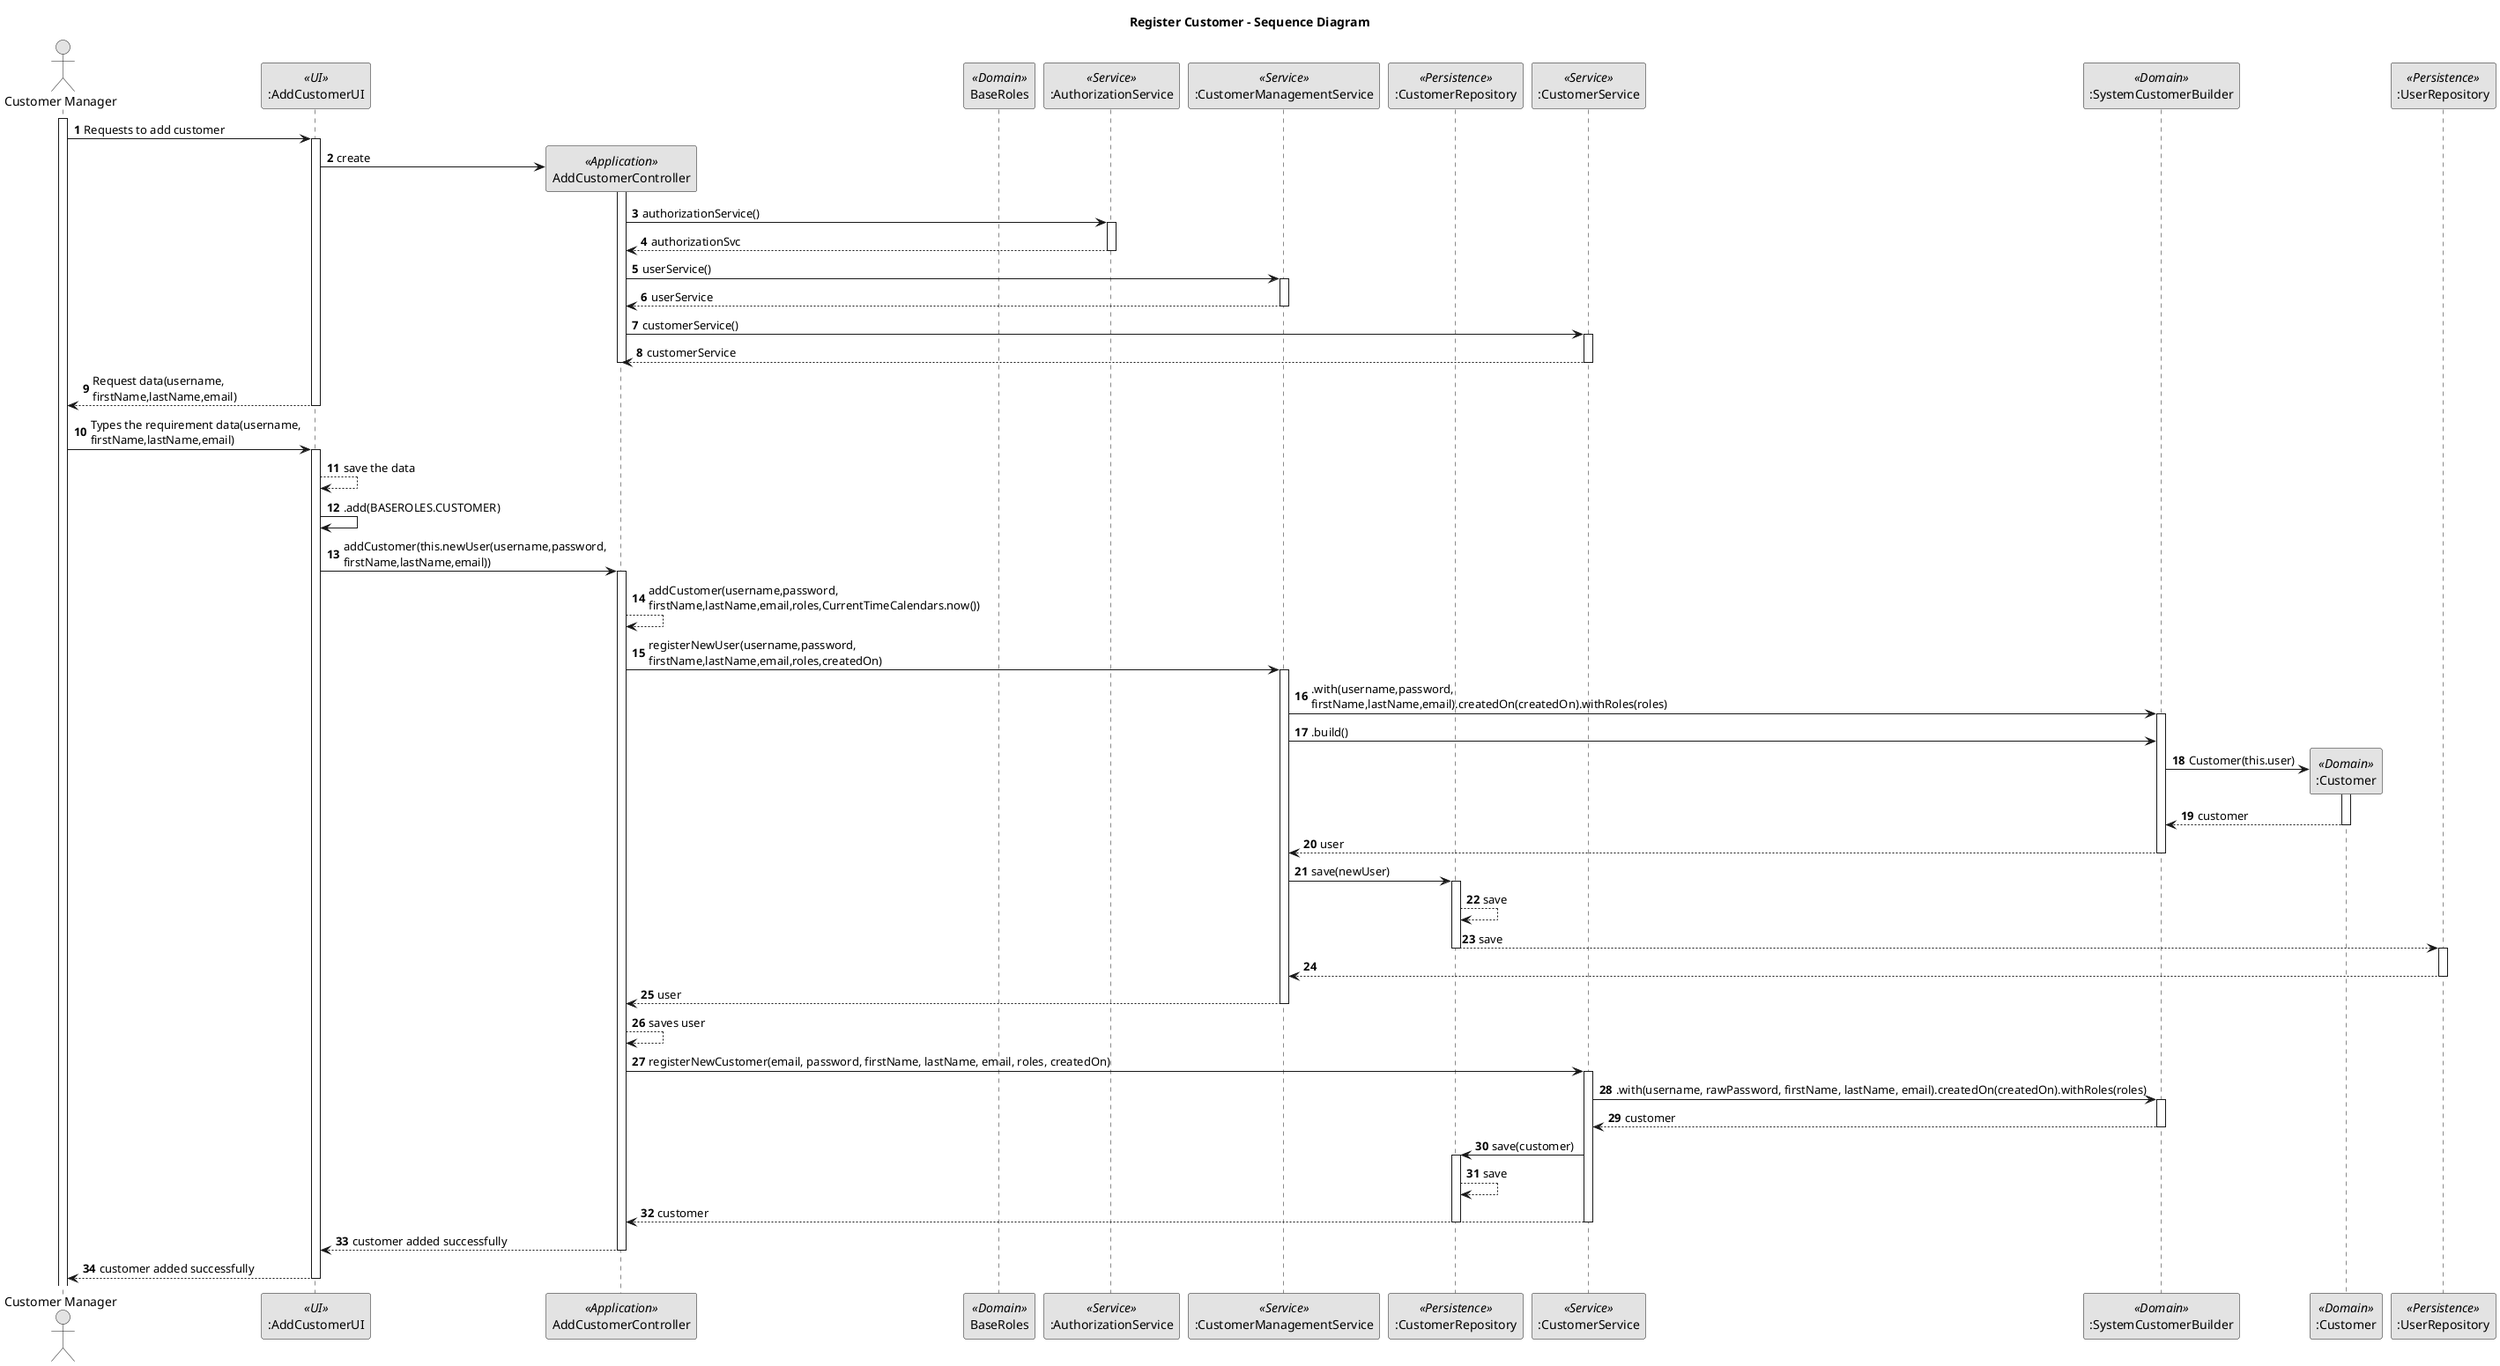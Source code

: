 @startuml
'https://plantuml.com/use-case-diagram
skinparam monochrome true
skinparam packageStyle rectangle
skinparam shadowing false
autonumber

title Register Customer - Sequence Diagram


actor "Customer Manager" as CM
participant ":AddCustomerUI" as UI <<UI>>
participant "AddCustomerController" as Controller <<Application>>
participant "BaseRoles" as role <<Domain>>
participant ":AuthorizationService" as auth <<Service>>
participant ":CustomerManagementService" as customerSvc <<Service>>
participant ":SystemCustomerBuilder" as builder <<Domain>>
participant ":CustomerRepository" as cstmrRepo <<Persistence>>
participant ":CustomerService" as service <<Service>>
participant ":CustomerBuilder" as builder <<Domain>>
participant ":Customer" as cstmr <<Domain>>
participant ":UserRepository" as userRepo <<Persistence>>


activate CM
    CM -> UI: Requests to add customer
    activate UI
        UI -> Controller **: create
        activate Controller
        Controller -> auth: authorizationService()
        activate auth
            auth --> Controller : authorizationSvc
        deactivate auth
        Controller -> customerSvc: userService()
        activate customerSvc
            customerSvc --> Controller: userService
        deactivate customerSvc
        Controller -> service: customerService()
        activate service
            service --> Controller: customerService
        deactivate service
        deactivate Controller
    UI --> CM: Request data(username,\nfirstName,lastName,email)
    deactivate UI
    CM -> UI: Types the requirement data(username,\nfirstName,lastName,email)
    activate UI
    UI --> UI: save the data

       UI -> UI: .add(BASEROLES.CUSTOMER)
         UI -> Controller: addCustomer(this.newUser(username,password,\nfirstName,lastName,email))
         activate Controller
            Controller --> Controller: addCustomer(username,password,\nfirstName,lastName,email,roles,CurrentTimeCalendars.now())

            Controller -> customerSvc: registerNewUser(username,password,\nfirstName,lastName,email,roles,createdOn)
            activate customerSvc
            customerSvc -> builder: .with(username,password,\nfirstName,lastName,email).createdOn(createdOn).withRoles(roles)
            activate builder
            customerSvc -> builder: .build()
            builder -> cstmr**: Customer(this.user)
                                      activate cstmr
                                        cstmr-->builder: customer
                                        deactivate cstmr
            builder --> customerSvc: user
            deactivate builder
            customerSvc -> cstmrRepo: save(newUser)
            activate cstmrRepo
            cstmrRepo-->cstmrRepo: save
cstmrRepo--> userRepo : save
deactivate cstmrRepo
            activate userRepo
userRepo --> customerSvc
deactivate userRepo
            customerSvc--> Controller: user
             deactivate cstmrRepo
            deactivate customerSvc

            Controller --> Controller: saves user
           Controller -> service: registerNewCustomer(email, password, firstName, lastName, email, roles, createdOn)
                       activate service
                       service -> builder: .with(username, rawPassword, firstName, lastName, email).createdOn(createdOn).withRoles(roles)
                       activate builder

                       builder --> service: customer
                       deactivate builder
                       service -> cstmrRepo: save(customer)
                       activate cstmrRepo
                       cstmrRepo-->cstmrRepo: save
                       service--> Controller: customer
                       deactivate cstmrRepo
                       deactivate service
            Controller --> UI: customer added successfully
            deactivate Controller
            UI --> CM: customer added successfully
    deactivate UI

     @enduml